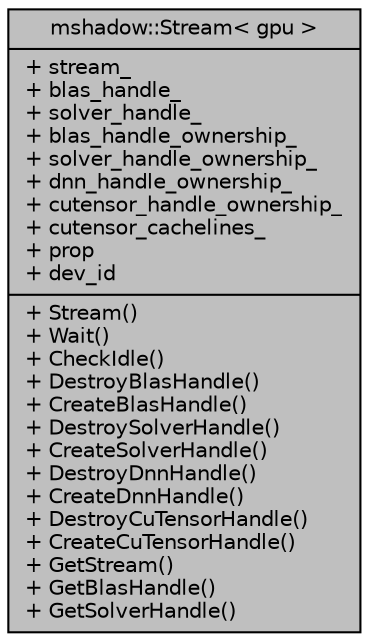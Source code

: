 digraph "mshadow::Stream&lt; gpu &gt;"
{
 // LATEX_PDF_SIZE
  edge [fontname="Helvetica",fontsize="10",labelfontname="Helvetica",labelfontsize="10"];
  node [fontname="Helvetica",fontsize="10",shape=record];
  Node1 [label="{mshadow::Stream\< gpu \>\n|+ stream_\l+ blas_handle_\l+ solver_handle_\l+ blas_handle_ownership_\l+ solver_handle_ownership_\l+ dnn_handle_ownership_\l+ cutensor_handle_ownership_\l+ cutensor_cachelines_\l+ prop\l+ dev_id\l|+ Stream()\l+ Wait()\l+ CheckIdle()\l+ DestroyBlasHandle()\l+ CreateBlasHandle()\l+ DestroySolverHandle()\l+ CreateSolverHandle()\l+ DestroyDnnHandle()\l+ CreateDnnHandle()\l+ DestroyCuTensorHandle()\l+ CreateCuTensorHandle()\l+ GetStream()\l+ GetBlasHandle()\l+ GetSolverHandle()\l}",height=0.2,width=0.4,color="black", fillcolor="grey75", style="filled", fontcolor="black",tooltip=" "];
}
